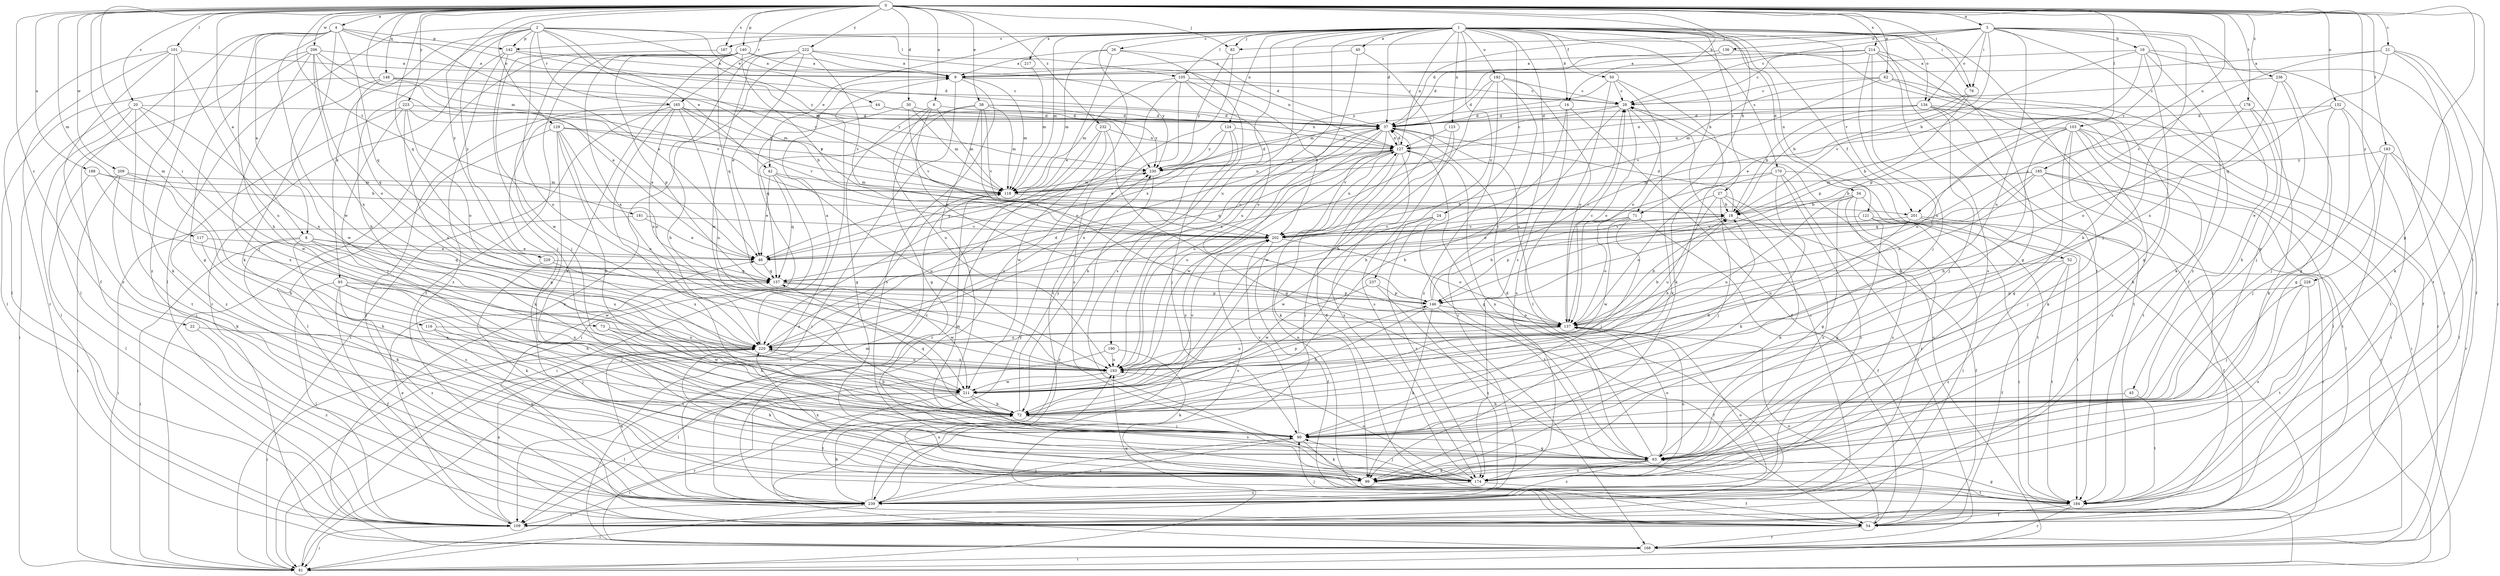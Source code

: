 strict digraph  {
0;
1;
2;
3;
4;
6;
8;
9;
14;
16;
18;
20;
21;
22;
24;
26;
27;
28;
30;
34;
37;
38;
40;
42;
44;
45;
46;
50;
52;
54;
62;
63;
71;
72;
73;
76;
81;
82;
90;
93;
99;
101;
103;
105;
109;
116;
117;
118;
121;
123;
124;
127;
129;
132;
134;
136;
137;
140;
142;
146;
148;
157;
165;
166;
167;
170;
174;
178;
181;
183;
184;
185;
188;
190;
192;
193;
201;
202;
206;
209;
211;
214;
217;
220;
222;
223;
228;
229;
230;
232;
236;
237;
239;
0 -> 3  [label=a];
0 -> 4  [label=a];
0 -> 6  [label=a];
0 -> 8  [label=a];
0 -> 14  [label=b];
0 -> 20  [label=c];
0 -> 21  [label=c];
0 -> 22  [label=c];
0 -> 30  [label=d];
0 -> 38  [label=e];
0 -> 62  [label=g];
0 -> 63  [label=g];
0 -> 71  [label=h];
0 -> 73  [label=i];
0 -> 76  [label=i];
0 -> 82  [label=j];
0 -> 101  [label=l];
0 -> 103  [label=l];
0 -> 116  [label=m];
0 -> 117  [label=m];
0 -> 118  [label=m];
0 -> 129  [label=o];
0 -> 132  [label=o];
0 -> 140  [label=p];
0 -> 148  [label=q];
0 -> 157  [label=q];
0 -> 165  [label=r];
0 -> 167  [label=s];
0 -> 178  [label=t];
0 -> 181  [label=t];
0 -> 183  [label=t];
0 -> 184  [label=t];
0 -> 185  [label=u];
0 -> 188  [label=u];
0 -> 201  [label=v];
0 -> 206  [label=w];
0 -> 209  [label=w];
0 -> 214  [label=x];
0 -> 222  [label=y];
0 -> 223  [label=y];
0 -> 228  [label=y];
0 -> 229  [label=y];
0 -> 232  [label=z];
0 -> 236  [label=z];
1 -> 14  [label=b];
1 -> 24  [label=c];
1 -> 26  [label=c];
1 -> 27  [label=c];
1 -> 34  [label=d];
1 -> 37  [label=d];
1 -> 40  [label=e];
1 -> 42  [label=e];
1 -> 50  [label=f];
1 -> 52  [label=f];
1 -> 54  [label=f];
1 -> 71  [label=h];
1 -> 76  [label=i];
1 -> 82  [label=j];
1 -> 105  [label=l];
1 -> 118  [label=m];
1 -> 121  [label=n];
1 -> 123  [label=n];
1 -> 124  [label=n];
1 -> 127  [label=n];
1 -> 134  [label=o];
1 -> 142  [label=p];
1 -> 167  [label=s];
1 -> 170  [label=s];
1 -> 174  [label=s];
1 -> 184  [label=t];
1 -> 190  [label=u];
1 -> 192  [label=u];
1 -> 193  [label=u];
1 -> 201  [label=v];
1 -> 217  [label=x];
1 -> 220  [label=x];
1 -> 237  [label=z];
1 -> 239  [label=z];
2 -> 42  [label=e];
2 -> 44  [label=e];
2 -> 72  [label=h];
2 -> 93  [label=k];
2 -> 105  [label=l];
2 -> 109  [label=l];
2 -> 142  [label=p];
2 -> 165  [label=r];
2 -> 193  [label=u];
2 -> 201  [label=v];
2 -> 229  [label=y];
2 -> 230  [label=y];
3 -> 16  [label=b];
3 -> 18  [label=b];
3 -> 28  [label=c];
3 -> 37  [label=d];
3 -> 45  [label=e];
3 -> 63  [label=g];
3 -> 76  [label=i];
3 -> 82  [label=j];
3 -> 90  [label=j];
3 -> 134  [label=o];
3 -> 136  [label=o];
3 -> 193  [label=u];
3 -> 239  [label=z];
4 -> 8  [label=a];
4 -> 46  [label=e];
4 -> 54  [label=f];
4 -> 72  [label=h];
4 -> 99  [label=k];
4 -> 118  [label=m];
4 -> 142  [label=p];
4 -> 157  [label=q];
4 -> 211  [label=w];
4 -> 239  [label=z];
6 -> 37  [label=d];
6 -> 63  [label=g];
6 -> 118  [label=m];
6 -> 146  [label=p];
6 -> 193  [label=u];
8 -> 46  [label=e];
8 -> 81  [label=i];
8 -> 99  [label=k];
8 -> 157  [label=q];
8 -> 174  [label=s];
8 -> 193  [label=u];
8 -> 211  [label=w];
9 -> 28  [label=c];
9 -> 81  [label=i];
9 -> 118  [label=m];
9 -> 174  [label=s];
14 -> 37  [label=d];
14 -> 54  [label=f];
14 -> 72  [label=h];
14 -> 174  [label=s];
16 -> 9  [label=a];
16 -> 54  [label=f];
16 -> 63  [label=g];
16 -> 99  [label=k];
16 -> 109  [label=l];
16 -> 146  [label=p];
16 -> 202  [label=v];
18 -> 37  [label=d];
18 -> 54  [label=f];
18 -> 146  [label=p];
18 -> 202  [label=v];
20 -> 37  [label=d];
20 -> 81  [label=i];
20 -> 109  [label=l];
20 -> 184  [label=t];
20 -> 211  [label=w];
20 -> 220  [label=x];
21 -> 9  [label=a];
21 -> 99  [label=k];
21 -> 157  [label=q];
21 -> 166  [label=r];
21 -> 184  [label=t];
21 -> 202  [label=v];
22 -> 220  [label=x];
22 -> 239  [label=z];
24 -> 174  [label=s];
24 -> 184  [label=t];
24 -> 202  [label=v];
24 -> 211  [label=w];
26 -> 9  [label=a];
26 -> 37  [label=d];
26 -> 46  [label=e];
26 -> 118  [label=m];
26 -> 174  [label=s];
27 -> 18  [label=b];
27 -> 90  [label=j];
27 -> 99  [label=k];
27 -> 137  [label=o];
27 -> 174  [label=s];
27 -> 193  [label=u];
28 -> 37  [label=d];
28 -> 72  [label=h];
28 -> 99  [label=k];
28 -> 137  [label=o];
28 -> 220  [label=x];
30 -> 37  [label=d];
30 -> 81  [label=i];
30 -> 118  [label=m];
30 -> 202  [label=v];
34 -> 18  [label=b];
34 -> 63  [label=g];
34 -> 81  [label=i];
34 -> 174  [label=s];
34 -> 193  [label=u];
34 -> 239  [label=z];
37 -> 127  [label=n];
37 -> 137  [label=o];
37 -> 193  [label=u];
37 -> 202  [label=v];
37 -> 220  [label=x];
37 -> 239  [label=z];
38 -> 37  [label=d];
38 -> 63  [label=g];
38 -> 90  [label=j];
38 -> 118  [label=m];
38 -> 137  [label=o];
38 -> 157  [label=q];
38 -> 202  [label=v];
38 -> 230  [label=y];
40 -> 9  [label=a];
40 -> 81  [label=i];
40 -> 193  [label=u];
42 -> 46  [label=e];
42 -> 81  [label=i];
42 -> 118  [label=m];
42 -> 157  [label=q];
42 -> 193  [label=u];
44 -> 37  [label=d];
44 -> 63  [label=g];
44 -> 127  [label=n];
45 -> 72  [label=h];
45 -> 184  [label=t];
46 -> 157  [label=q];
46 -> 230  [label=y];
50 -> 28  [label=c];
50 -> 99  [label=k];
50 -> 109  [label=l];
50 -> 118  [label=m];
50 -> 137  [label=o];
52 -> 54  [label=f];
52 -> 157  [label=q];
52 -> 184  [label=t];
52 -> 239  [label=z];
54 -> 90  [label=j];
54 -> 127  [label=n];
54 -> 137  [label=o];
54 -> 157  [label=q];
54 -> 166  [label=r];
54 -> 193  [label=u];
62 -> 28  [label=c];
62 -> 54  [label=f];
62 -> 99  [label=k];
62 -> 118  [label=m];
62 -> 202  [label=v];
63 -> 37  [label=d];
63 -> 99  [label=k];
63 -> 118  [label=m];
63 -> 127  [label=n];
63 -> 137  [label=o];
63 -> 174  [label=s];
63 -> 239  [label=z];
71 -> 46  [label=e];
71 -> 54  [label=f];
71 -> 90  [label=j];
71 -> 137  [label=o];
71 -> 202  [label=v];
71 -> 211  [label=w];
72 -> 18  [label=b];
72 -> 81  [label=i];
72 -> 90  [label=j];
72 -> 157  [label=q];
72 -> 230  [label=y];
73 -> 72  [label=h];
73 -> 211  [label=w];
73 -> 220  [label=x];
76 -> 18  [label=b];
76 -> 46  [label=e];
76 -> 146  [label=p];
81 -> 9  [label=a];
81 -> 28  [label=c];
82 -> 220  [label=x];
82 -> 230  [label=y];
90 -> 63  [label=g];
90 -> 99  [label=k];
90 -> 202  [label=v];
90 -> 239  [label=z];
93 -> 54  [label=f];
93 -> 72  [label=h];
93 -> 90  [label=j];
93 -> 109  [label=l];
93 -> 146  [label=p];
93 -> 239  [label=z];
99 -> 54  [label=f];
99 -> 220  [label=x];
101 -> 9  [label=a];
101 -> 99  [label=k];
101 -> 109  [label=l];
101 -> 166  [label=r];
101 -> 193  [label=u];
101 -> 239  [label=z];
103 -> 18  [label=b];
103 -> 63  [label=g];
103 -> 72  [label=h];
103 -> 81  [label=i];
103 -> 99  [label=k];
103 -> 109  [label=l];
103 -> 127  [label=n];
103 -> 137  [label=o];
103 -> 184  [label=t];
103 -> 239  [label=z];
105 -> 28  [label=c];
105 -> 118  [label=m];
105 -> 137  [label=o];
105 -> 174  [label=s];
105 -> 184  [label=t];
105 -> 202  [label=v];
109 -> 28  [label=c];
109 -> 46  [label=e];
109 -> 81  [label=i];
109 -> 220  [label=x];
116 -> 90  [label=j];
116 -> 174  [label=s];
116 -> 220  [label=x];
117 -> 46  [label=e];
117 -> 72  [label=h];
118 -> 18  [label=b];
118 -> 109  [label=l];
118 -> 127  [label=n];
121 -> 63  [label=g];
121 -> 109  [label=l];
121 -> 184  [label=t];
121 -> 202  [label=v];
123 -> 127  [label=n];
123 -> 174  [label=s];
123 -> 211  [label=w];
124 -> 46  [label=e];
124 -> 72  [label=h];
124 -> 90  [label=j];
124 -> 127  [label=n];
124 -> 230  [label=y];
127 -> 37  [label=d];
127 -> 63  [label=g];
127 -> 99  [label=k];
127 -> 157  [label=q];
127 -> 174  [label=s];
127 -> 193  [label=u];
127 -> 211  [label=w];
127 -> 230  [label=y];
129 -> 72  [label=h];
129 -> 99  [label=k];
129 -> 109  [label=l];
129 -> 127  [label=n];
129 -> 137  [label=o];
129 -> 193  [label=u];
129 -> 230  [label=y];
132 -> 37  [label=d];
132 -> 63  [label=g];
132 -> 90  [label=j];
132 -> 184  [label=t];
132 -> 202  [label=v];
134 -> 18  [label=b];
134 -> 37  [label=d];
134 -> 81  [label=i];
134 -> 90  [label=j];
134 -> 127  [label=n];
134 -> 166  [label=r];
134 -> 184  [label=t];
136 -> 9  [label=a];
136 -> 72  [label=h];
136 -> 230  [label=y];
137 -> 18  [label=b];
137 -> 28  [label=c];
137 -> 193  [label=u];
137 -> 220  [label=x];
140 -> 9  [label=a];
140 -> 54  [label=f];
140 -> 81  [label=i];
140 -> 90  [label=j];
140 -> 99  [label=k];
140 -> 146  [label=p];
140 -> 157  [label=q];
140 -> 202  [label=v];
140 -> 220  [label=x];
140 -> 230  [label=y];
142 -> 9  [label=a];
142 -> 37  [label=d];
142 -> 90  [label=j];
142 -> 166  [label=r];
142 -> 239  [label=z];
146 -> 18  [label=b];
146 -> 28  [label=c];
146 -> 54  [label=f];
146 -> 72  [label=h];
146 -> 99  [label=k];
146 -> 137  [label=o];
148 -> 28  [label=c];
148 -> 109  [label=l];
148 -> 118  [label=m];
148 -> 157  [label=q];
148 -> 211  [label=w];
148 -> 230  [label=y];
157 -> 146  [label=p];
157 -> 211  [label=w];
165 -> 18  [label=b];
165 -> 37  [label=d];
165 -> 54  [label=f];
165 -> 81  [label=i];
165 -> 90  [label=j];
165 -> 193  [label=u];
165 -> 202  [label=v];
165 -> 220  [label=x];
166 -> 81  [label=i];
167 -> 9  [label=a];
167 -> 211  [label=w];
170 -> 72  [label=h];
170 -> 99  [label=k];
170 -> 118  [label=m];
170 -> 166  [label=r];
170 -> 184  [label=t];
170 -> 239  [label=z];
174 -> 90  [label=j];
174 -> 137  [label=o];
174 -> 184  [label=t];
174 -> 193  [label=u];
174 -> 239  [label=z];
178 -> 37  [label=d];
178 -> 72  [label=h];
178 -> 99  [label=k];
178 -> 137  [label=o];
181 -> 46  [label=e];
181 -> 81  [label=i];
181 -> 202  [label=v];
183 -> 90  [label=j];
183 -> 109  [label=l];
183 -> 166  [label=r];
183 -> 184  [label=t];
183 -> 230  [label=y];
184 -> 37  [label=d];
184 -> 54  [label=f];
184 -> 63  [label=g];
184 -> 166  [label=r];
185 -> 18  [label=b];
185 -> 90  [label=j];
185 -> 109  [label=l];
185 -> 118  [label=m];
185 -> 137  [label=o];
185 -> 157  [label=q];
185 -> 166  [label=r];
188 -> 18  [label=b];
188 -> 109  [label=l];
188 -> 118  [label=m];
188 -> 220  [label=x];
190 -> 99  [label=k];
190 -> 109  [label=l];
190 -> 193  [label=u];
192 -> 28  [label=c];
192 -> 37  [label=d];
192 -> 72  [label=h];
192 -> 137  [label=o];
192 -> 166  [label=r];
192 -> 239  [label=z];
193 -> 211  [label=w];
193 -> 220  [label=x];
201 -> 54  [label=f];
201 -> 166  [label=r];
201 -> 193  [label=u];
201 -> 202  [label=v];
202 -> 46  [label=e];
202 -> 54  [label=f];
202 -> 127  [label=n];
202 -> 137  [label=o];
206 -> 9  [label=a];
206 -> 46  [label=e];
206 -> 63  [label=g];
206 -> 90  [label=j];
206 -> 109  [label=l];
206 -> 137  [label=o];
206 -> 202  [label=v];
206 -> 220  [label=x];
209 -> 72  [label=h];
209 -> 81  [label=i];
209 -> 99  [label=k];
209 -> 118  [label=m];
211 -> 72  [label=h];
211 -> 109  [label=l];
211 -> 146  [label=p];
211 -> 166  [label=r];
211 -> 174  [label=s];
211 -> 184  [label=t];
211 -> 202  [label=v];
214 -> 9  [label=a];
214 -> 28  [label=c];
214 -> 37  [label=d];
214 -> 63  [label=g];
214 -> 90  [label=j];
214 -> 109  [label=l];
214 -> 174  [label=s];
214 -> 193  [label=u];
217 -> 118  [label=m];
220 -> 9  [label=a];
220 -> 18  [label=b];
220 -> 37  [label=d];
220 -> 72  [label=h];
220 -> 81  [label=i];
220 -> 99  [label=k];
220 -> 193  [label=u];
222 -> 9  [label=a];
222 -> 46  [label=e];
222 -> 72  [label=h];
222 -> 127  [label=n];
222 -> 166  [label=r];
222 -> 202  [label=v];
222 -> 211  [label=w];
223 -> 37  [label=d];
223 -> 46  [label=e];
223 -> 90  [label=j];
223 -> 137  [label=o];
223 -> 193  [label=u];
223 -> 239  [label=z];
228 -> 90  [label=j];
228 -> 146  [label=p];
228 -> 174  [label=s];
228 -> 184  [label=t];
229 -> 99  [label=k];
229 -> 157  [label=q];
229 -> 220  [label=x];
230 -> 37  [label=d];
230 -> 118  [label=m];
230 -> 166  [label=r];
232 -> 63  [label=g];
232 -> 127  [label=n];
232 -> 166  [label=r];
232 -> 211  [label=w];
232 -> 239  [label=z];
236 -> 28  [label=c];
236 -> 63  [label=g];
236 -> 90  [label=j];
236 -> 220  [label=x];
237 -> 146  [label=p];
237 -> 211  [label=w];
237 -> 239  [label=z];
239 -> 72  [label=h];
239 -> 81  [label=i];
239 -> 90  [label=j];
239 -> 109  [label=l];
239 -> 118  [label=m];
239 -> 137  [label=o];
239 -> 193  [label=u];
239 -> 202  [label=v];
239 -> 220  [label=x];
239 -> 230  [label=y];
}

